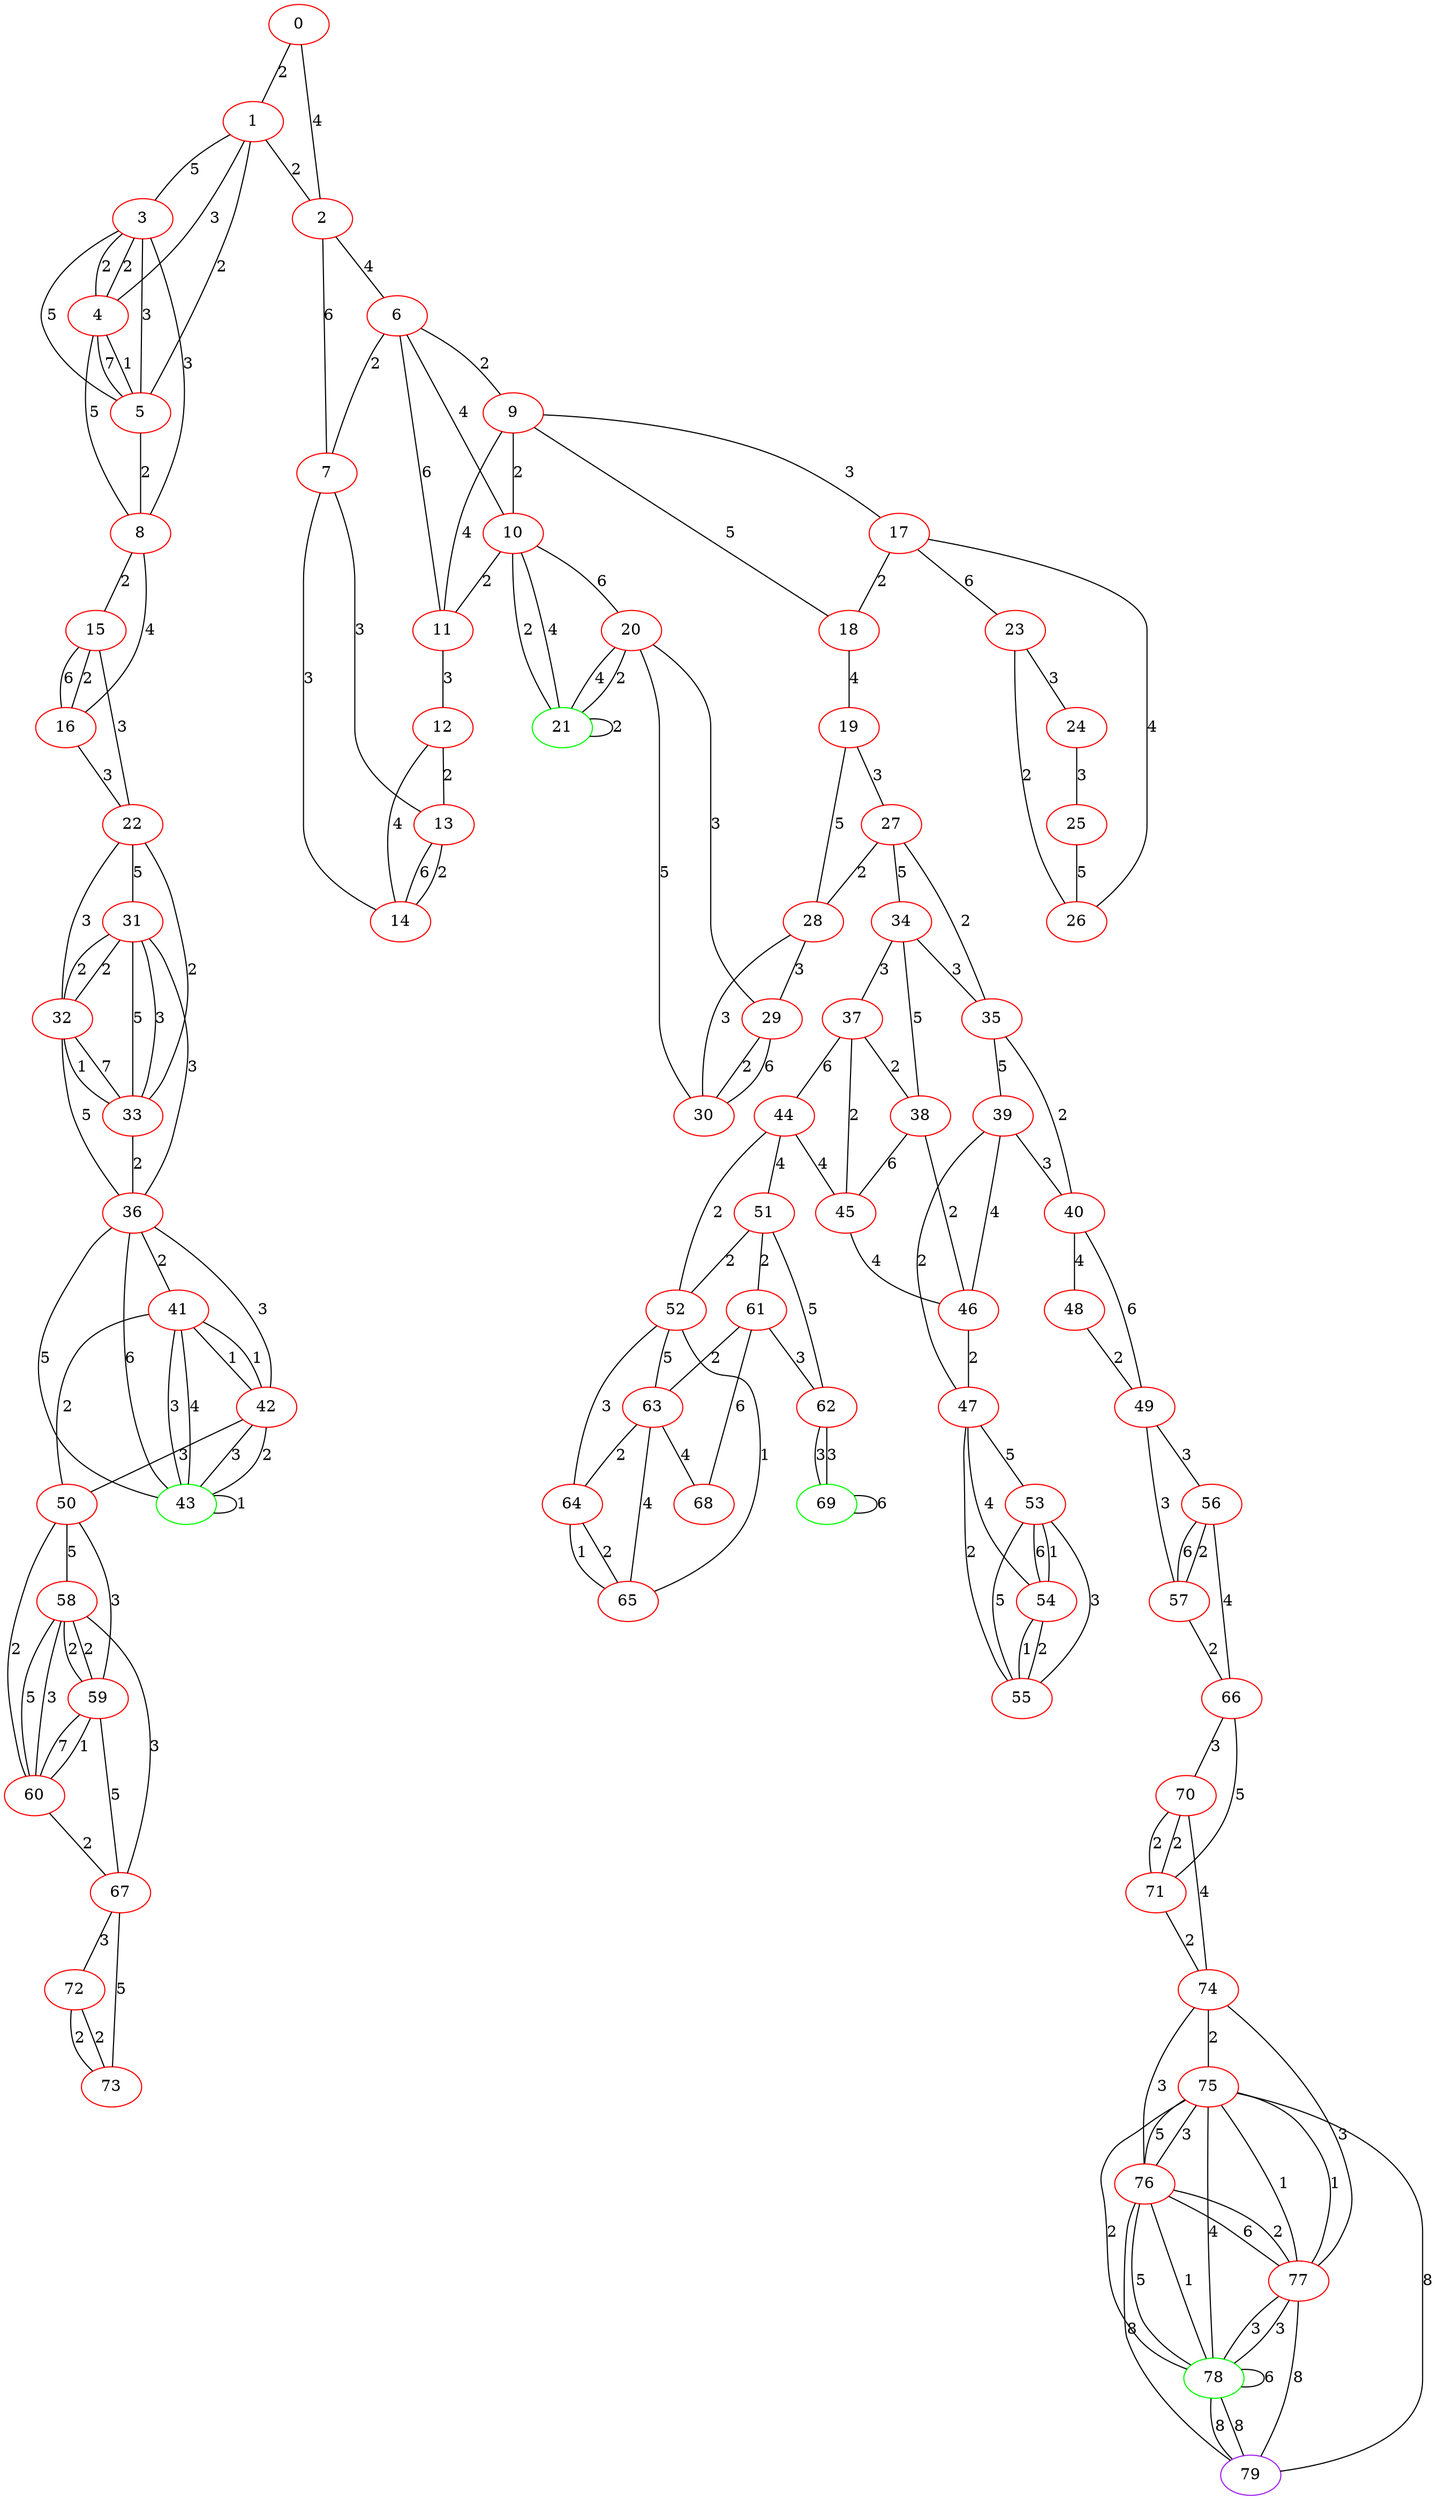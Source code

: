 graph "" {
0 [color=red, weight=1];
1 [color=red, weight=1];
2 [color=red, weight=1];
3 [color=red, weight=1];
4 [color=red, weight=1];
5 [color=red, weight=1];
6 [color=red, weight=1];
7 [color=red, weight=1];
8 [color=red, weight=1];
9 [color=red, weight=1];
10 [color=red, weight=1];
11 [color=red, weight=1];
12 [color=red, weight=1];
13 [color=red, weight=1];
14 [color=red, weight=1];
15 [color=red, weight=1];
16 [color=red, weight=1];
17 [color=red, weight=1];
18 [color=red, weight=1];
19 [color=red, weight=1];
20 [color=red, weight=1];
21 [color=green, weight=2];
22 [color=red, weight=1];
23 [color=red, weight=1];
24 [color=red, weight=1];
25 [color=red, weight=1];
26 [color=red, weight=1];
27 [color=red, weight=1];
28 [color=red, weight=1];
29 [color=red, weight=1];
30 [color=red, weight=1];
31 [color=red, weight=1];
32 [color=red, weight=1];
33 [color=red, weight=1];
34 [color=red, weight=1];
35 [color=red, weight=1];
36 [color=red, weight=1];
37 [color=red, weight=1];
38 [color=red, weight=1];
39 [color=red, weight=1];
40 [color=red, weight=1];
41 [color=red, weight=1];
42 [color=red, weight=1];
43 [color=green, weight=2];
44 [color=red, weight=1];
45 [color=red, weight=1];
46 [color=red, weight=1];
47 [color=red, weight=1];
48 [color=red, weight=1];
49 [color=red, weight=1];
50 [color=red, weight=1];
51 [color=red, weight=1];
52 [color=red, weight=1];
53 [color=red, weight=1];
54 [color=red, weight=1];
55 [color=red, weight=1];
56 [color=red, weight=1];
57 [color=red, weight=1];
58 [color=red, weight=1];
59 [color=red, weight=1];
60 [color=red, weight=1];
61 [color=red, weight=1];
62 [color=red, weight=1];
63 [color=red, weight=1];
64 [color=red, weight=1];
65 [color=red, weight=1];
66 [color=red, weight=1];
67 [color=red, weight=1];
68 [color=red, weight=1];
69 [color=green, weight=2];
70 [color=red, weight=1];
71 [color=red, weight=1];
72 [color=red, weight=1];
73 [color=red, weight=1];
74 [color=red, weight=1];
75 [color=red, weight=1];
76 [color=red, weight=1];
77 [color=red, weight=1];
78 [color=green, weight=2];
79 [color=purple, weight=4];
0 -- 1  [key=0, label=2];
0 -- 2  [key=0, label=4];
1 -- 2  [key=0, label=2];
1 -- 3  [key=0, label=5];
1 -- 4  [key=0, label=3];
1 -- 5  [key=0, label=2];
2 -- 6  [key=0, label=4];
2 -- 7  [key=0, label=6];
3 -- 8  [key=0, label=3];
3 -- 4  [key=0, label=2];
3 -- 4  [key=1, label=2];
3 -- 5  [key=0, label=5];
3 -- 5  [key=1, label=3];
4 -- 8  [key=0, label=5];
4 -- 5  [key=0, label=7];
4 -- 5  [key=1, label=1];
5 -- 8  [key=0, label=2];
6 -- 9  [key=0, label=2];
6 -- 10  [key=0, label=4];
6 -- 11  [key=0, label=6];
6 -- 7  [key=0, label=2];
7 -- 14  [key=0, label=3];
7 -- 13  [key=0, label=3];
8 -- 16  [key=0, label=4];
8 -- 15  [key=0, label=2];
9 -- 17  [key=0, label=3];
9 -- 10  [key=0, label=2];
9 -- 11  [key=0, label=4];
9 -- 18  [key=0, label=5];
10 -- 11  [key=0, label=2];
10 -- 20  [key=0, label=6];
10 -- 21  [key=0, label=4];
10 -- 21  [key=1, label=2];
11 -- 12  [key=0, label=3];
12 -- 13  [key=0, label=2];
12 -- 14  [key=0, label=4];
13 -- 14  [key=0, label=2];
13 -- 14  [key=1, label=6];
15 -- 16  [key=0, label=2];
15 -- 16  [key=1, label=6];
15 -- 22  [key=0, label=3];
16 -- 22  [key=0, label=3];
17 -- 18  [key=0, label=2];
17 -- 26  [key=0, label=4];
17 -- 23  [key=0, label=6];
18 -- 19  [key=0, label=4];
19 -- 27  [key=0, label=3];
19 -- 28  [key=0, label=5];
20 -- 21  [key=0, label=2];
20 -- 21  [key=1, label=4];
20 -- 30  [key=0, label=5];
20 -- 29  [key=0, label=3];
21 -- 21  [key=0, label=2];
22 -- 32  [key=0, label=3];
22 -- 33  [key=0, label=2];
22 -- 31  [key=0, label=5];
23 -- 24  [key=0, label=3];
23 -- 26  [key=0, label=2];
24 -- 25  [key=0, label=3];
25 -- 26  [key=0, label=5];
27 -- 35  [key=0, label=2];
27 -- 34  [key=0, label=5];
27 -- 28  [key=0, label=2];
28 -- 29  [key=0, label=3];
28 -- 30  [key=0, label=3];
29 -- 30  [key=0, label=2];
29 -- 30  [key=1, label=6];
31 -- 32  [key=0, label=2];
31 -- 32  [key=1, label=2];
31 -- 33  [key=0, label=5];
31 -- 33  [key=1, label=3];
31 -- 36  [key=0, label=3];
32 -- 33  [key=0, label=7];
32 -- 33  [key=1, label=1];
32 -- 36  [key=0, label=5];
33 -- 36  [key=0, label=2];
34 -- 35  [key=0, label=3];
34 -- 37  [key=0, label=3];
34 -- 38  [key=0, label=5];
35 -- 40  [key=0, label=2];
35 -- 39  [key=0, label=5];
36 -- 41  [key=0, label=2];
36 -- 42  [key=0, label=3];
36 -- 43  [key=0, label=5];
36 -- 43  [key=1, label=6];
37 -- 44  [key=0, label=6];
37 -- 45  [key=0, label=2];
37 -- 38  [key=0, label=2];
38 -- 46  [key=0, label=2];
38 -- 45  [key=0, label=6];
39 -- 40  [key=0, label=3];
39 -- 46  [key=0, label=4];
39 -- 47  [key=0, label=2];
40 -- 48  [key=0, label=4];
40 -- 49  [key=0, label=6];
41 -- 42  [key=0, label=1];
41 -- 42  [key=1, label=1];
41 -- 43  [key=0, label=3];
41 -- 43  [key=1, label=4];
41 -- 50  [key=0, label=2];
42 -- 50  [key=0, label=3];
42 -- 43  [key=0, label=2];
42 -- 43  [key=1, label=3];
43 -- 43  [key=0, label=1];
44 -- 51  [key=0, label=4];
44 -- 52  [key=0, label=2];
44 -- 45  [key=0, label=4];
45 -- 46  [key=0, label=4];
46 -- 47  [key=0, label=2];
47 -- 53  [key=0, label=5];
47 -- 54  [key=0, label=4];
47 -- 55  [key=0, label=2];
48 -- 49  [key=0, label=2];
49 -- 57  [key=0, label=3];
49 -- 56  [key=0, label=3];
50 -- 58  [key=0, label=5];
50 -- 59  [key=0, label=3];
50 -- 60  [key=0, label=2];
51 -- 52  [key=0, label=2];
51 -- 61  [key=0, label=2];
51 -- 62  [key=0, label=5];
52 -- 64  [key=0, label=3];
52 -- 65  [key=0, label=1];
52 -- 63  [key=0, label=5];
53 -- 55  [key=0, label=3];
53 -- 55  [key=1, label=5];
53 -- 54  [key=0, label=1];
53 -- 54  [key=1, label=6];
54 -- 55  [key=0, label=2];
54 -- 55  [key=1, label=1];
56 -- 66  [key=0, label=4];
56 -- 57  [key=0, label=6];
56 -- 57  [key=1, label=2];
57 -- 66  [key=0, label=2];
58 -- 67  [key=0, label=3];
58 -- 59  [key=0, label=2];
58 -- 59  [key=1, label=2];
58 -- 60  [key=0, label=3];
58 -- 60  [key=1, label=5];
59 -- 67  [key=0, label=5];
59 -- 60  [key=0, label=1];
59 -- 60  [key=1, label=7];
60 -- 67  [key=0, label=2];
61 -- 68  [key=0, label=6];
61 -- 62  [key=0, label=3];
61 -- 63  [key=0, label=2];
62 -- 69  [key=0, label=3];
62 -- 69  [key=1, label=3];
63 -- 64  [key=0, label=2];
63 -- 68  [key=0, label=4];
63 -- 65  [key=0, label=4];
64 -- 65  [key=0, label=1];
64 -- 65  [key=1, label=2];
66 -- 70  [key=0, label=3];
66 -- 71  [key=0, label=5];
67 -- 72  [key=0, label=3];
67 -- 73  [key=0, label=5];
69 -- 69  [key=0, label=6];
70 -- 74  [key=0, label=4];
70 -- 71  [key=0, label=2];
70 -- 71  [key=1, label=2];
71 -- 74  [key=0, label=2];
72 -- 73  [key=0, label=2];
72 -- 73  [key=1, label=2];
74 -- 75  [key=0, label=2];
74 -- 76  [key=0, label=3];
74 -- 77  [key=0, label=3];
75 -- 76  [key=0, label=3];
75 -- 76  [key=1, label=5];
75 -- 77  [key=0, label=1];
75 -- 77  [key=1, label=1];
75 -- 78  [key=0, label=2];
75 -- 78  [key=1, label=4];
75 -- 79  [key=0, label=8];
76 -- 77  [key=0, label=2];
76 -- 77  [key=1, label=6];
76 -- 78  [key=0, label=5];
76 -- 78  [key=1, label=1];
76 -- 79  [key=0, label=8];
77 -- 78  [key=0, label=3];
77 -- 78  [key=1, label=3];
77 -- 79  [key=0, label=8];
78 -- 78  [key=0, label=6];
78 -- 79  [key=0, label=8];
78 -- 79  [key=1, label=8];
}

